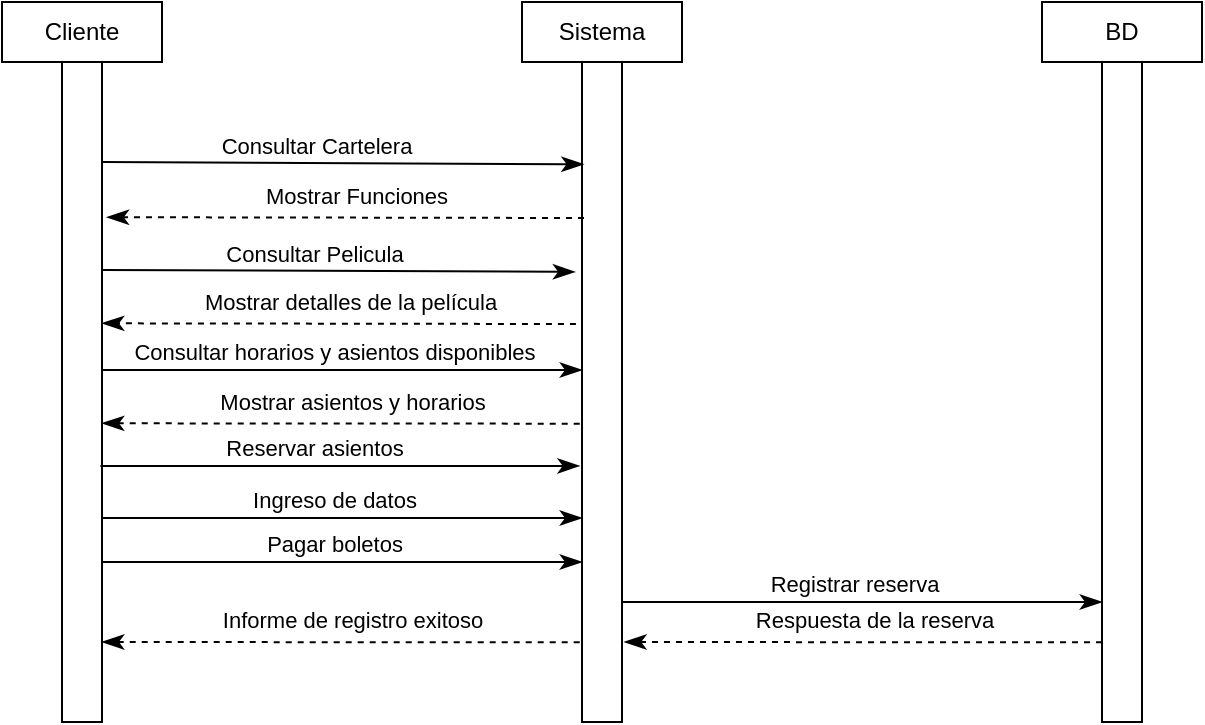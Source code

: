 <mxfile version="15.0.5" type="device"><diagram id="HGifvYqkFv0d3-aUuTzo" name="Page-1"><mxGraphModel dx="716" dy="359" grid="1" gridSize="10" guides="1" tooltips="1" connect="1" arrows="1" fold="1" page="1" pageScale="1" pageWidth="827" pageHeight="1169" math="0" shadow="0"><root><mxCell id="0"/><mxCell id="1" parent="0"/><mxCell id="nydkLfDd4Nuj2XPSZF6S-1" value="Cliente" style="rounded=0;whiteSpace=wrap;html=1;" vertex="1" parent="1"><mxGeometry x="160" y="80" width="80" height="30" as="geometry"/></mxCell><mxCell id="nydkLfDd4Nuj2XPSZF6S-2" value="Sistema" style="rounded=0;whiteSpace=wrap;html=1;" vertex="1" parent="1"><mxGeometry x="420" y="80" width="80" height="30" as="geometry"/></mxCell><mxCell id="nydkLfDd4Nuj2XPSZF6S-3" value="BD" style="rounded=0;whiteSpace=wrap;html=1;" vertex="1" parent="1"><mxGeometry x="680" y="80" width="80" height="30" as="geometry"/></mxCell><mxCell id="nydkLfDd4Nuj2XPSZF6S-4" value="" style="rounded=0;whiteSpace=wrap;html=1;" vertex="1" parent="1"><mxGeometry x="190" y="110" width="20" height="330" as="geometry"/></mxCell><mxCell id="nydkLfDd4Nuj2XPSZF6S-5" value="" style="rounded=0;whiteSpace=wrap;html=1;" vertex="1" parent="1"><mxGeometry x="710" y="110" width="20" height="330" as="geometry"/></mxCell><mxCell id="nydkLfDd4Nuj2XPSZF6S-6" value="" style="rounded=0;whiteSpace=wrap;html=1;" vertex="1" parent="1"><mxGeometry x="450" y="110" width="20" height="330" as="geometry"/></mxCell><mxCell id="nydkLfDd4Nuj2XPSZF6S-9" value="" style="endArrow=classicThin;html=1;exitX=0.96;exitY=0.147;exitDx=0;exitDy=0;exitPerimeter=0;entryX=0.04;entryY=0.155;entryDx=0;entryDy=0;entryPerimeter=0;endFill=1;strokeWidth=1;endSize=8;" edge="1" parent="1" target="nydkLfDd4Nuj2XPSZF6S-6"><mxGeometry width="50" height="50" relative="1" as="geometry"><mxPoint x="210.0" y="160" as="sourcePoint"/><mxPoint x="430.8" y="160" as="targetPoint"/></mxGeometry></mxCell><mxCell id="nydkLfDd4Nuj2XPSZF6S-10" value="Consultar Cartelera" style="edgeLabel;html=1;align=center;verticalAlign=middle;resizable=0;points=[];" vertex="1" connectable="0" parent="nydkLfDd4Nuj2XPSZF6S-9"><mxGeometry x="-0.37" y="-1" relative="1" as="geometry"><mxPoint x="31" y="-10" as="offset"/></mxGeometry></mxCell><mxCell id="nydkLfDd4Nuj2XPSZF6S-14" value="" style="endArrow=classicThin;html=1;entryX=1.12;entryY=0.22;entryDx=0;entryDy=0;entryPerimeter=0;endFill=1;strokeWidth=1;endSize=8;dashed=1;" edge="1" parent="1"><mxGeometry width="50" height="50" relative="1" as="geometry"><mxPoint x="451" y="188" as="sourcePoint"/><mxPoint x="212.4" y="187.6" as="targetPoint"/></mxGeometry></mxCell><mxCell id="nydkLfDd4Nuj2XPSZF6S-15" value="Mostrar Funciones" style="edgeLabel;html=1;align=center;verticalAlign=middle;resizable=0;points=[];" vertex="1" connectable="0" parent="nydkLfDd4Nuj2XPSZF6S-14"><mxGeometry x="-0.37" y="-1" relative="1" as="geometry"><mxPoint x="-39" y="-10" as="offset"/></mxGeometry></mxCell><mxCell id="nydkLfDd4Nuj2XPSZF6S-16" value="" style="endArrow=classicThin;html=1;exitX=0.96;exitY=0.147;exitDx=0;exitDy=0;exitPerimeter=0;entryX=-0.171;entryY=0.318;entryDx=0;entryDy=0;entryPerimeter=0;endFill=1;strokeWidth=1;endSize=8;" edge="1" parent="1" target="nydkLfDd4Nuj2XPSZF6S-6"><mxGeometry width="50" height="50" relative="1" as="geometry"><mxPoint x="210" y="214" as="sourcePoint"/><mxPoint x="430.8" y="214" as="targetPoint"/></mxGeometry></mxCell><mxCell id="nydkLfDd4Nuj2XPSZF6S-17" value="Consultar Pelicula" style="edgeLabel;html=1;align=center;verticalAlign=middle;resizable=0;points=[];" vertex="1" connectable="0" parent="nydkLfDd4Nuj2XPSZF6S-16"><mxGeometry x="-0.37" y="-1" relative="1" as="geometry"><mxPoint x="31" y="-10" as="offset"/></mxGeometry></mxCell><mxCell id="nydkLfDd4Nuj2XPSZF6S-18" value="" style="endArrow=classicThin;html=1;entryX=1.12;entryY=0.22;entryDx=0;entryDy=0;entryPerimeter=0;endFill=1;strokeWidth=1;endSize=8;exitX=-0.152;exitY=0.397;exitDx=0;exitDy=0;exitPerimeter=0;dashed=1;" edge="1" parent="1" source="nydkLfDd4Nuj2XPSZF6S-6"><mxGeometry width="50" height="50" relative="1" as="geometry"><mxPoint x="430" y="241" as="sourcePoint"/><mxPoint x="210.0" y="240.66" as="targetPoint"/></mxGeometry></mxCell><mxCell id="nydkLfDd4Nuj2XPSZF6S-19" value="Mostrar detalles de la película" style="edgeLabel;html=1;align=center;verticalAlign=middle;resizable=0;points=[];" vertex="1" connectable="0" parent="nydkLfDd4Nuj2XPSZF6S-18"><mxGeometry x="-0.37" y="-1" relative="1" as="geometry"><mxPoint x="-39" y="-10" as="offset"/></mxGeometry></mxCell><mxCell id="nydkLfDd4Nuj2XPSZF6S-20" value="" style="endArrow=classicThin;html=1;exitX=0.96;exitY=0.147;exitDx=0;exitDy=0;exitPerimeter=0;endFill=1;strokeWidth=1;endSize=8;" edge="1" parent="1"><mxGeometry width="50" height="50" relative="1" as="geometry"><mxPoint x="210" y="264" as="sourcePoint"/><mxPoint x="450" y="264" as="targetPoint"/></mxGeometry></mxCell><mxCell id="nydkLfDd4Nuj2XPSZF6S-21" value="Consultar horarios y asientos disponibles" style="edgeLabel;html=1;align=center;verticalAlign=middle;resizable=0;points=[];" vertex="1" connectable="0" parent="nydkLfDd4Nuj2XPSZF6S-20"><mxGeometry x="-0.37" y="-1" relative="1" as="geometry"><mxPoint x="40" y="-10" as="offset"/></mxGeometry></mxCell><mxCell id="nydkLfDd4Nuj2XPSZF6S-23" value="" style="endArrow=classicThin;html=1;exitX=0.96;exitY=0.147;exitDx=0;exitDy=0;exitPerimeter=0;entryX=-0.057;entryY=0.612;entryDx=0;entryDy=0;entryPerimeter=0;endFill=1;strokeWidth=1;endSize=8;" edge="1" parent="1" target="nydkLfDd4Nuj2XPSZF6S-6"><mxGeometry width="50" height="50" relative="1" as="geometry"><mxPoint x="209.2" y="312" as="sourcePoint"/><mxPoint x="430.0" y="312" as="targetPoint"/></mxGeometry></mxCell><mxCell id="nydkLfDd4Nuj2XPSZF6S-24" value="Reservar asientos" style="edgeLabel;html=1;align=center;verticalAlign=middle;resizable=0;points=[];" vertex="1" connectable="0" parent="nydkLfDd4Nuj2XPSZF6S-23"><mxGeometry x="-0.37" y="-1" relative="1" as="geometry"><mxPoint x="31" y="-10" as="offset"/></mxGeometry></mxCell><mxCell id="nydkLfDd4Nuj2XPSZF6S-27" value="" style="endArrow=classicThin;html=1;entryX=1.12;entryY=0.22;entryDx=0;entryDy=0;entryPerimeter=0;endFill=1;strokeWidth=1;endSize=8;exitX=-0.057;exitY=0.548;exitDx=0;exitDy=0;exitPerimeter=0;dashed=1;" edge="1" parent="1" source="nydkLfDd4Nuj2XPSZF6S-6"><mxGeometry width="50" height="50" relative="1" as="geometry"><mxPoint x="430" y="291" as="sourcePoint"/><mxPoint x="210" y="290.66" as="targetPoint"/></mxGeometry></mxCell><mxCell id="nydkLfDd4Nuj2XPSZF6S-28" value="Mostrar asientos y horarios" style="edgeLabel;html=1;align=center;verticalAlign=middle;resizable=0;points=[];" vertex="1" connectable="0" parent="nydkLfDd4Nuj2XPSZF6S-27"><mxGeometry x="-0.37" y="-1" relative="1" as="geometry"><mxPoint x="-39" y="-10" as="offset"/></mxGeometry></mxCell><mxCell id="nydkLfDd4Nuj2XPSZF6S-35" value="" style="endArrow=classicThin;html=1;exitX=0.96;exitY=0.147;exitDx=0;exitDy=0;exitPerimeter=0;endFill=1;strokeWidth=1;endSize=8;" edge="1" parent="1"><mxGeometry width="50" height="50" relative="1" as="geometry"><mxPoint x="210" y="338" as="sourcePoint"/><mxPoint x="450" y="338" as="targetPoint"/></mxGeometry></mxCell><mxCell id="nydkLfDd4Nuj2XPSZF6S-36" value="Ingreso de datos" style="edgeLabel;html=1;align=center;verticalAlign=middle;resizable=0;points=[];" vertex="1" connectable="0" parent="nydkLfDd4Nuj2XPSZF6S-35"><mxGeometry x="-0.37" y="-1" relative="1" as="geometry"><mxPoint x="40" y="-10" as="offset"/></mxGeometry></mxCell><mxCell id="nydkLfDd4Nuj2XPSZF6S-37" value="" style="endArrow=classicThin;html=1;entryX=1.12;entryY=0.22;entryDx=0;entryDy=0;entryPerimeter=0;endFill=1;strokeWidth=1;endSize=8;exitX=-0.057;exitY=0.548;exitDx=0;exitDy=0;exitPerimeter=0;dashed=1;" edge="1" parent="1"><mxGeometry width="50" height="50" relative="1" as="geometry"><mxPoint x="448.86" y="400.18" as="sourcePoint"/><mxPoint x="210" y="400.0" as="targetPoint"/></mxGeometry></mxCell><mxCell id="nydkLfDd4Nuj2XPSZF6S-38" value="Informe de registro exitoso" style="edgeLabel;html=1;align=center;verticalAlign=middle;resizable=0;points=[];" vertex="1" connectable="0" parent="nydkLfDd4Nuj2XPSZF6S-37"><mxGeometry x="-0.37" y="-1" relative="1" as="geometry"><mxPoint x="-39" y="-10" as="offset"/></mxGeometry></mxCell><mxCell id="nydkLfDd4Nuj2XPSZF6S-40" value="" style="endArrow=classicThin;html=1;exitX=0.96;exitY=0.147;exitDx=0;exitDy=0;exitPerimeter=0;endFill=1;strokeWidth=1;endSize=8;" edge="1" parent="1"><mxGeometry width="50" height="50" relative="1" as="geometry"><mxPoint x="210" y="360" as="sourcePoint"/><mxPoint x="450" y="360" as="targetPoint"/></mxGeometry></mxCell><mxCell id="nydkLfDd4Nuj2XPSZF6S-41" value="Pagar boletos" style="edgeLabel;html=1;align=center;verticalAlign=middle;resizable=0;points=[];" vertex="1" connectable="0" parent="nydkLfDd4Nuj2XPSZF6S-40"><mxGeometry x="-0.37" y="-1" relative="1" as="geometry"><mxPoint x="40" y="-10" as="offset"/></mxGeometry></mxCell><mxCell id="nydkLfDd4Nuj2XPSZF6S-42" value="" style="endArrow=classicThin;html=1;exitX=0.96;exitY=0.147;exitDx=0;exitDy=0;exitPerimeter=0;endFill=1;strokeWidth=1;endSize=8;" edge="1" parent="1"><mxGeometry width="50" height="50" relative="1" as="geometry"><mxPoint x="470" y="380" as="sourcePoint"/><mxPoint x="710" y="380" as="targetPoint"/></mxGeometry></mxCell><mxCell id="nydkLfDd4Nuj2XPSZF6S-43" value="Registrar reserva" style="edgeLabel;html=1;align=center;verticalAlign=middle;resizable=0;points=[];" vertex="1" connectable="0" parent="nydkLfDd4Nuj2XPSZF6S-42"><mxGeometry x="-0.37" y="-1" relative="1" as="geometry"><mxPoint x="40" y="-10" as="offset"/></mxGeometry></mxCell><mxCell id="nydkLfDd4Nuj2XPSZF6S-44" value="" style="endArrow=classicThin;html=1;entryX=1.12;entryY=0.22;entryDx=0;entryDy=0;entryPerimeter=0;endFill=1;strokeWidth=1;endSize=8;exitX=-0.057;exitY=0.548;exitDx=0;exitDy=0;exitPerimeter=0;dashed=1;" edge="1" parent="1"><mxGeometry width="50" height="50" relative="1" as="geometry"><mxPoint x="710" y="400.18" as="sourcePoint"/><mxPoint x="471.14" y="400" as="targetPoint"/></mxGeometry></mxCell><mxCell id="nydkLfDd4Nuj2XPSZF6S-45" value="Respuesta de la reserva" style="edgeLabel;html=1;align=center;verticalAlign=middle;resizable=0;points=[];" vertex="1" connectable="0" parent="nydkLfDd4Nuj2XPSZF6S-44"><mxGeometry x="-0.37" y="-1" relative="1" as="geometry"><mxPoint x="-39" y="-10" as="offset"/></mxGeometry></mxCell></root></mxGraphModel></diagram></mxfile>